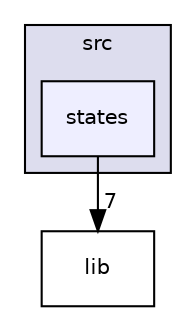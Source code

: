 digraph "src/states" {
  compound=true
  node [ fontsize="10", fontname="Helvetica"];
  edge [ labelfontsize="10", labelfontname="Helvetica"];
  subgraph clusterdir_68267d1309a1af8e8297ef4c3efbcdba {
    graph [ bgcolor="#ddddee", pencolor="black", label="src" fontname="Helvetica", fontsize="10", URL="dir_68267d1309a1af8e8297ef4c3efbcdba.html"]
  dir_61a31ff85c95043c98241b02dc2a1804 [shape=box, label="states", style="filled", fillcolor="#eeeeff", pencolor="black", URL="dir_61a31ff85c95043c98241b02dc2a1804.html"];
  }
  dir_97aefd0d527b934f1d99a682da8fe6a9 [shape=box label="lib" URL="dir_97aefd0d527b934f1d99a682da8fe6a9.html"];
  dir_61a31ff85c95043c98241b02dc2a1804->dir_97aefd0d527b934f1d99a682da8fe6a9 [headlabel="7", labeldistance=1.5 headhref="dir_000011_000003.html"];
}
